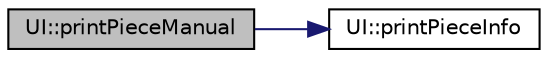 digraph "UI::printPieceManual"
{
 // LATEX_PDF_SIZE
  edge [fontname="Helvetica",fontsize="10",labelfontname="Helvetica",labelfontsize="10"];
  node [fontname="Helvetica",fontsize="10",shape=record];
  rankdir="LR";
  Node1 [label="UI::printPieceManual",height=0.2,width=0.4,color="black", fillcolor="grey75", style="filled", fontcolor="black",tooltip=" "];
  Node1 -> Node2 [color="midnightblue",fontsize="10",style="solid",fontname="Helvetica"];
  Node2 [label="UI::printPieceInfo",height=0.2,width=0.4,color="black", fillcolor="white", style="filled",URL="$classUI.html#a2356dea1137c076d20536141b0622be6",tooltip=" "];
}
